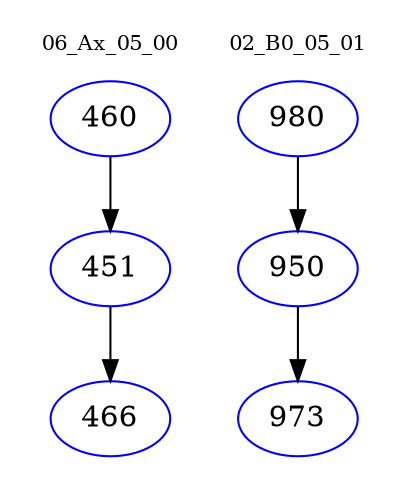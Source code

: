 digraph{
subgraph cluster_0 {
color = white
label = "06_Ax_05_00";
fontsize=10;
T0_460 [label="460", color="blue"]
T0_460 -> T0_451 [color="black"]
T0_451 [label="451", color="blue"]
T0_451 -> T0_466 [color="black"]
T0_466 [label="466", color="blue"]
}
subgraph cluster_1 {
color = white
label = "02_B0_05_01";
fontsize=10;
T1_980 [label="980", color="blue"]
T1_980 -> T1_950 [color="black"]
T1_950 [label="950", color="blue"]
T1_950 -> T1_973 [color="black"]
T1_973 [label="973", color="blue"]
}
}
